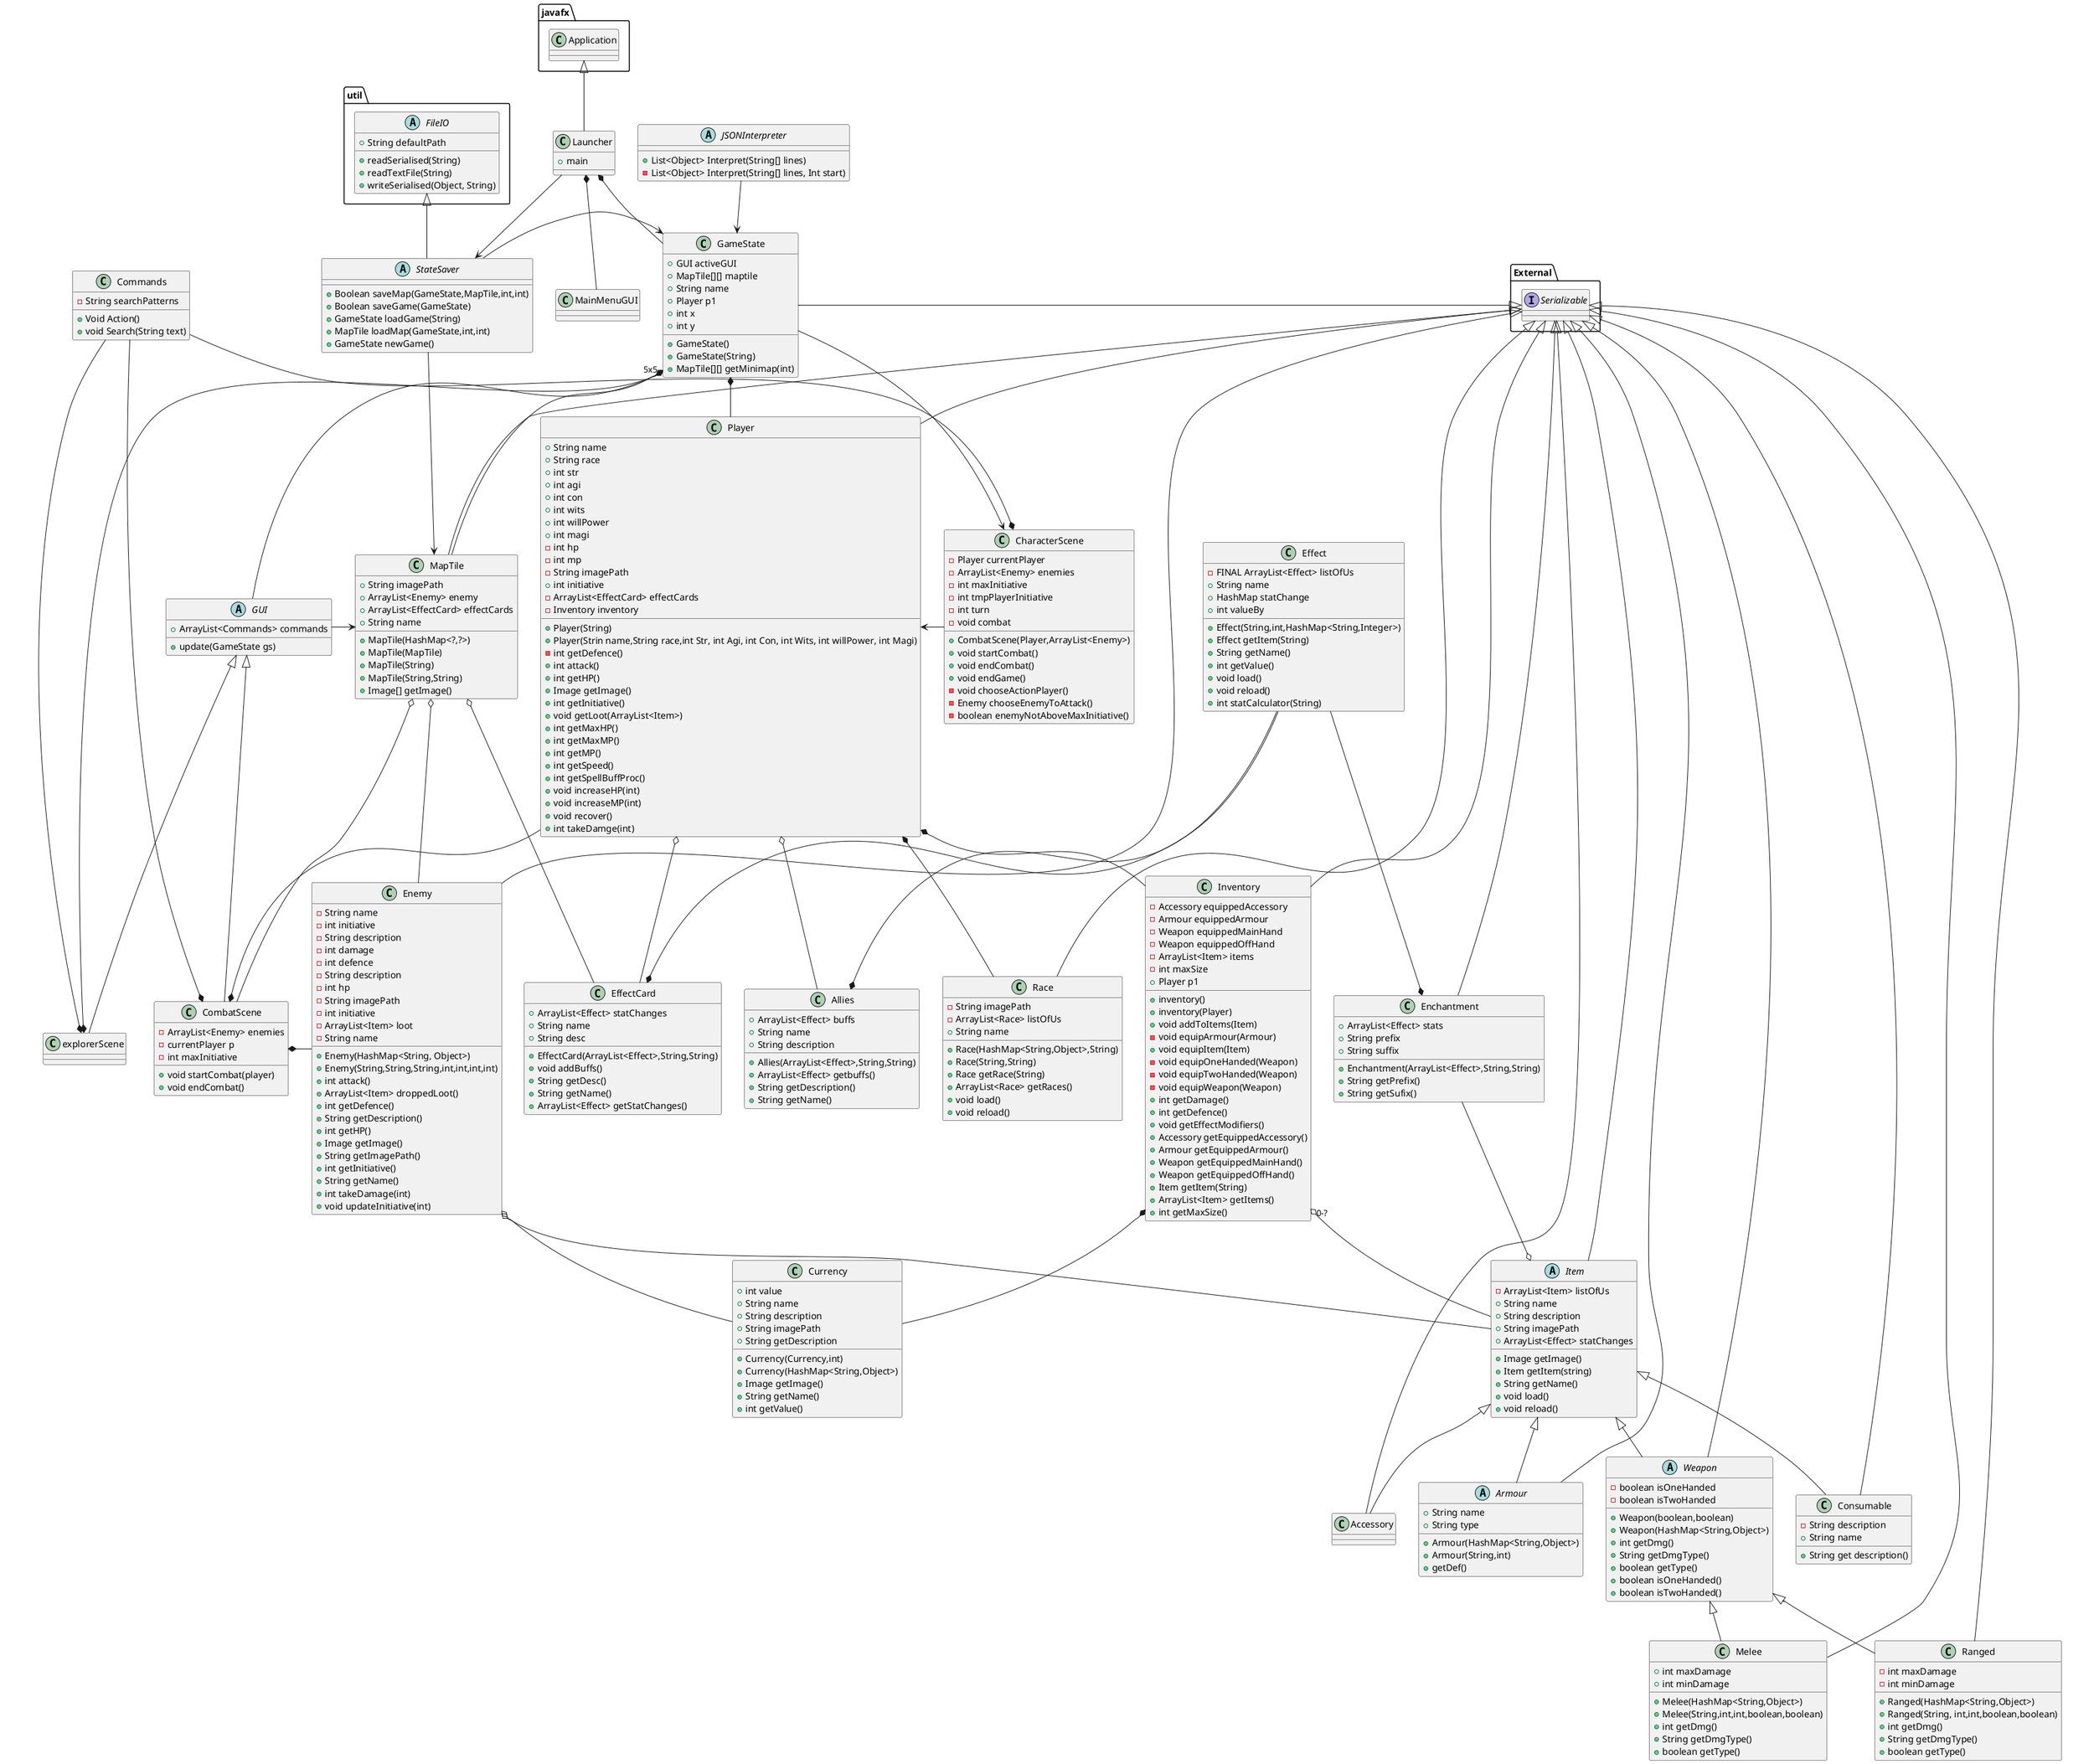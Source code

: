 @startuml
'https://plantuml.com/class-diagram

class Launcher extends javafx.Application {
    '+ void start(Stage stage) throws Exception
    '- Parent createContent()
    '+ void main(String[] args)
    '+ GameState game
    '+ MainMenuGUI ui
    + main
}
abstract class GUI {
    + update(GameState gs)
    + ArrayList<Commands> commands
}
class explorerScene extends GUI {
}
class CharacterScene{
    - Player currentPlayer
    - ArrayList<Enemy> enemies
    - int maxInitiative
    - int tmpPlayerInitiative
    - int turn
    + CombatScene(Player,ArrayList<Enemy>)
    + void startCombat()
    - void combat
    + void endCombat()
    + void endGame()
    - void chooseActionPlayer()
    - Enemy chooseEnemyToAttack()
    - boolean enemyNotAboveMaxInitiative()

}
abstract class StateSaver Extends util.FileIO {
    + Boolean saveMap(GameState,MapTile,int,int)
    + Boolean saveGame(GameState)
    + GameState loadGame(String)
    + MapTile loadMap(GameState,int,int)
    + GameState newGame()
}
abstract class util.FileIO {
    + String defaultPath
    + readSerialised(String)
    + readTextFile(String)
    + writeSerialised(Object, String)
}
class GameState extends External.Serializable{
    + GUI activeGUI
    + MapTile[][] maptile
    + String name
    + Player p1
    + int x
    + int y
    + GameState()
    + GameState(String)
    + MapTile[][] getMinimap(int)
}
abstract class JSONInterpreter {
    + List<Object> Interpret(String[] lines)
    - List<Object> Interpret(String[] lines, Int start)
}
class Commands {
    - String searchPatterns
    + Void Action()
    + void Search(String text)
}
class Player extends External.Serializable {
    + Player(String)
    + Player(Strin name,String race,int Str, int Agi, int Con, int Wits, int willPower, int Magi)
    + String name
    + String race
    + int str
    + int agi
    + int con
    + int wits
    + int willPower
    + int magi
    - int hp
    - int mp
    - String imagePath
    + int initiative
    - ArrayList<EffectCard> effectCards
    - Inventory inventory
    - int getDefence()
    + int attack()
    + int getHP()
    + Image getImage()
    + int getInitiative()
    + void getLoot(ArrayList<Item>)
    + int getMaxHP()
    + int getMaxMP()
    + int getMP()
    + int getSpeed()
    + int getSpellBuffProc()
    + void increaseHP(int)
    + void increaseMP(int)
    + void recover()
    + int takeDamge(int)
}
class Effect{
    - FINAL ArrayList<Effect> listOfUs
    + String name
    + HashMap statChange
    + int valueBy
    + Effect(String,int,HashMap<String,Integer>)
    + Effect getItem(String)
    + String getName()
    + int getValue()
    + void load()
    + void reload()
    + int statCalculator(String)
}
class Allies {
    + ArrayList<Effect> buffs
    + String name
    + String description
    + Allies(ArrayList<Effect>,String,String)
    + ArrayList<Effect> getbuffs()
    + String getDescription()
    + String getName()
}
class Inventory extends External.Serializable {
    - Accessory equippedAccessory
    - Armour equippedArmour
    - Weapon equippedMainHand
    - Weapon equippedOffHand
    - ArrayList<Item> items
    - int maxSize
    + Player p1
    + inventory()
    + inventory(Player)
    + void addToItems(Item)
    - void equipArmour(Armour)
    + void equipItem(Item)
    - void equipOneHanded(Weapon)
    - void equipTwoHanded(Weapon)
    - void equipWeapon(Weapon)
    + int getDamage()
    + int getDefence()
    + void getEffectModifiers()
    + Accessory getEquippedAccessory()
    + Armour getEquippedArmour()
    + Weapon getEquippedMainHand()
    + Weapon getEquippedOffHand()
    + Item getItem(String)
    + ArrayList<Item> getItems()
    + int getMaxSize()
}
class MapTile extends External.Serializable {
    '+ updateEffectsPlayer()
    '+ updateEffectsEnemy()
    + String imagePath
    + ArrayList<Enemy> enemy
    + ArrayList<EffectCard> effectCards
    + String name
    + MapTile(HashMap<?,?>)
    + MapTile(MapTile)
    + MapTile(String)
    + MapTile(String,String)
    + Image[] getImage()
}
abstract class Item extends External.Serializable{
    - ArrayList<Item> listOfUs
    + String name
    + String description
    + String imagePath
    + ArrayList<Effect> statChanges
    + Image getImage()
    + Item getItem(string)
    + String getName()
    + void load()
    + void reload()
}
abstract class Weapon extends Item, External.Serializable {
    - boolean isOneHanded
    - boolean isTwoHanded
    + Weapon(boolean,boolean)
    + Weapon(HashMap<String,Object>)
    + int getDmg()
    + String getDmgType()
    + boolean getType()
    + boolean isOneHanded()
    + boolean isTwoHanded()
}
class Melee extends Weapon, External.Serializable {
    + int maxDamage
    + int minDamage
    + Melee(HashMap<String,Object>)
    + Melee(String,int,int,boolean,boolean)
    + int getDmg()
    + String getDmgType()
    + boolean getType()
}
class Ranged extends Weapon, External.Serializable {
    - int maxDamage
    - int minDamage
    + Ranged(HashMap<String,Object>)
    + Ranged(String, int,int,boolean,boolean)
    + int getDmg()
    + String getDmgType()
    + boolean getType()
}
abstract class Armour extends Item, External.Serializable {
    + String name
    + String type
    + Armour(HashMap<String,Object>)
    + Armour(String,int)
    + getDef()
}
class Consumable extends Item, External.Serializable {
    - String description
    + String get description()
    + String name
}
class Accessory extends Item, External.Serializable {
}
class Enchantment extends External.Serializable{
    + ArrayList<Effect> stats
    + String prefix
    + String suffix
    + Enchantment(ArrayList<Effect>,String,String)
    + String getPrefix()
    + String getSufix()
}
class Currency{
    + int value
    + String name
    + String description
    + String imagePath
    + Currency(Currency,int)
    + Currency(HashMap<String,Object>)
    + String getDescription
    + Image getImage()
    + String getName()
    + int getValue()
}
class Enemy extends External.Serializable {
    - String name
    - int initiative
    - String description
    - int damage
    - int defence
    - String description
    - int hp
    - String imagePath
    - int initiative
    - ArrayList<Item> loot
    - String name
    + Enemy(HashMap<String, Object>)
    + Enemy(String,String,String,int,int,int,int)
    + int attack()
    + ArrayList<Item> droppedLoot()
    + int getDefence()
    + String getDescription()
    + int getHP()
    + Image getImage()
    + String getImagePath()
    + int getInitiative()
    + String getName()
    + int takeDamage(int)
    + void updateInitiative(int)
}
class CombatScene extends GUI {
    - ArrayList<Enemy> enemies
    - currentPlayer p
    - int maxInitiative
    + void startCombat(player)
    + void endCombat()
}
class EffectCard {
    + ArrayList<Effect> statChanges
    + String name
    + String desc
    + EffectCard(ArrayList<Effect>,String,String)
    + void addBuffs()
    + String getDesc()
    + String getName()
    + ArrayList<Effect> getStatChanges()
}
class Race extends External.Serializable  {
    - String imagePath
    - ArrayList<Race> listOfUs
    + String name
    + Race(HashMap<String,Object>,String)
    + Race(String,String)
    + Race getRace(String)
    + ArrayList<Race> getRaces()
    + void load()
    + void reload()
}
interface External.Serializable
Launcher --> StateSaver
Launcher *-- GameState
Launcher *-- MainMenuGUI
GameState *-- GUI
GUI -> MapTile
StateSaver -> MapTile
StateSaver -> GameState
GameState --> CharacterScene
GameState -* explorerScene
JSONInterpreter --> GameState
Player <- CharacterScene
GameState *-- Player
Commands --* explorerScene
Commands --* CharacterScene
Commands --* CombatScene
Player o-- Allies
Player *-- Inventory
Player *-- Race
GameState "5x5" *-- MapTile
Inventory "0-?" o-- Item
Enchantment -o Item
Effect --* Enchantment
Effect --* Allies
Effect --* EffectCard
Inventory *- Currency
Enemy o-- Currency
Enemy o- Item
MapTile o-- Enemy
MapTile o-- CombatScene
Player -* CombatScene
CombatScene *- Enemy
Player o-- EffectCard
MapTile o-- EffectCard

@enduml